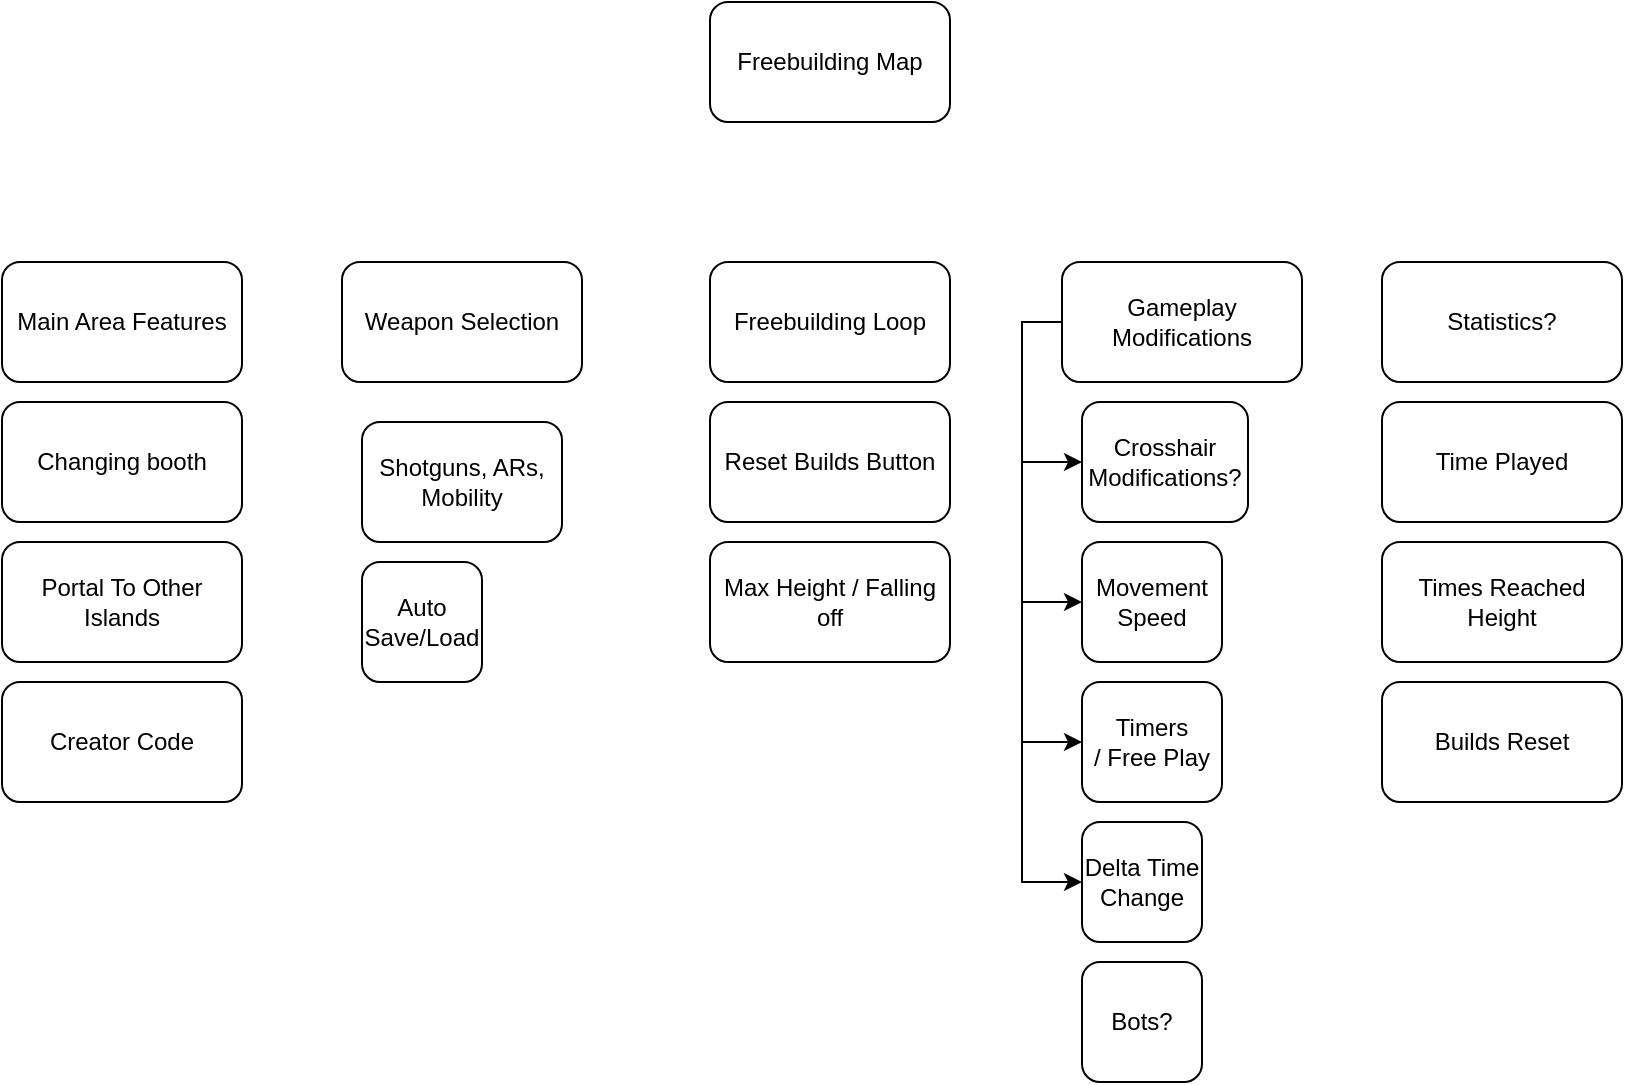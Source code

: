 <mxfile version="26.1.3">
  <diagram id="C5RBs43oDa-KdzZeNtuy" name="Page-1">
    <mxGraphModel dx="2291" dy="700" grid="1" gridSize="10" guides="1" tooltips="1" connect="1" arrows="1" fold="1" page="1" pageScale="1" pageWidth="827" pageHeight="1169" math="0" shadow="0">
      <root>
        <mxCell id="WIyWlLk6GJQsqaUBKTNV-0" />
        <mxCell id="WIyWlLk6GJQsqaUBKTNV-1" parent="WIyWlLk6GJQsqaUBKTNV-0" />
        <mxCell id="CPU05DOvcKoE3P8HrRso-0" value="Freebuilding Map" style="rounded=1;whiteSpace=wrap;html=1;" vertex="1" parent="WIyWlLk6GJQsqaUBKTNV-1">
          <mxGeometry x="294" y="50" width="120" height="60" as="geometry" />
        </mxCell>
        <mxCell id="CPU05DOvcKoE3P8HrRso-4" value="Weapon Selection" style="rounded=1;whiteSpace=wrap;html=1;" vertex="1" parent="WIyWlLk6GJQsqaUBKTNV-1">
          <mxGeometry x="110" y="180" width="120" height="60" as="geometry" />
        </mxCell>
        <mxCell id="CPU05DOvcKoE3P8HrRso-11" value="Freebuilding Loop" style="rounded=1;whiteSpace=wrap;html=1;" vertex="1" parent="WIyWlLk6GJQsqaUBKTNV-1">
          <mxGeometry x="294" y="180" width="120" height="60" as="geometry" />
        </mxCell>
        <mxCell id="CPU05DOvcKoE3P8HrRso-24" style="edgeStyle=orthogonalEdgeStyle;rounded=0;orthogonalLoop=1;jettySize=auto;html=1;exitX=0;exitY=0.5;exitDx=0;exitDy=0;entryX=0;entryY=0.5;entryDx=0;entryDy=0;" edge="1" parent="WIyWlLk6GJQsqaUBKTNV-1" source="CPU05DOvcKoE3P8HrRso-12" target="CPU05DOvcKoE3P8HrRso-22">
          <mxGeometry relative="1" as="geometry" />
        </mxCell>
        <mxCell id="CPU05DOvcKoE3P8HrRso-25" style="edgeStyle=orthogonalEdgeStyle;rounded=0;orthogonalLoop=1;jettySize=auto;html=1;exitX=0;exitY=0.5;exitDx=0;exitDy=0;entryX=0;entryY=0.5;entryDx=0;entryDy=0;" edge="1" parent="WIyWlLk6GJQsqaUBKTNV-1" source="CPU05DOvcKoE3P8HrRso-12" target="CPU05DOvcKoE3P8HrRso-20">
          <mxGeometry relative="1" as="geometry" />
        </mxCell>
        <mxCell id="CPU05DOvcKoE3P8HrRso-27" style="edgeStyle=orthogonalEdgeStyle;rounded=0;orthogonalLoop=1;jettySize=auto;html=1;exitX=0;exitY=0.5;exitDx=0;exitDy=0;entryX=0;entryY=0.5;entryDx=0;entryDy=0;" edge="1" parent="WIyWlLk6GJQsqaUBKTNV-1" source="CPU05DOvcKoE3P8HrRso-12" target="CPU05DOvcKoE3P8HrRso-19">
          <mxGeometry relative="1" as="geometry" />
        </mxCell>
        <mxCell id="CPU05DOvcKoE3P8HrRso-28" style="edgeStyle=orthogonalEdgeStyle;rounded=0;orthogonalLoop=1;jettySize=auto;html=1;exitX=0;exitY=0.5;exitDx=0;exitDy=0;entryX=0;entryY=0.5;entryDx=0;entryDy=0;" edge="1" parent="WIyWlLk6GJQsqaUBKTNV-1" source="CPU05DOvcKoE3P8HrRso-12" target="CPU05DOvcKoE3P8HrRso-21">
          <mxGeometry relative="1" as="geometry" />
        </mxCell>
        <mxCell id="CPU05DOvcKoE3P8HrRso-12" value="Gameplay Modifications" style="rounded=1;whiteSpace=wrap;html=1;" vertex="1" parent="WIyWlLk6GJQsqaUBKTNV-1">
          <mxGeometry x="470" y="180" width="120" height="60" as="geometry" />
        </mxCell>
        <mxCell id="CPU05DOvcKoE3P8HrRso-14" value="Shotguns, ARs, Mobility" style="rounded=1;whiteSpace=wrap;html=1;" vertex="1" parent="WIyWlLk6GJQsqaUBKTNV-1">
          <mxGeometry x="120" y="260" width="100" height="60" as="geometry" />
        </mxCell>
        <mxCell id="CPU05DOvcKoE3P8HrRso-15" value="Auto Save/Load" style="rounded=1;whiteSpace=wrap;html=1;" vertex="1" parent="WIyWlLk6GJQsqaUBKTNV-1">
          <mxGeometry x="120" y="330" width="60" height="60" as="geometry" />
        </mxCell>
        <mxCell id="CPU05DOvcKoE3P8HrRso-19" value="Timers&lt;div&gt;/ Free Play&lt;/div&gt;" style="rounded=1;whiteSpace=wrap;html=1;" vertex="1" parent="WIyWlLk6GJQsqaUBKTNV-1">
          <mxGeometry x="480" y="390" width="70" height="60" as="geometry" />
        </mxCell>
        <mxCell id="CPU05DOvcKoE3P8HrRso-20" value="Movement Speed" style="rounded=1;whiteSpace=wrap;html=1;" vertex="1" parent="WIyWlLk6GJQsqaUBKTNV-1">
          <mxGeometry x="480" y="320" width="70" height="60" as="geometry" />
        </mxCell>
        <mxCell id="CPU05DOvcKoE3P8HrRso-21" value="Delta Time Change" style="rounded=1;whiteSpace=wrap;html=1;" vertex="1" parent="WIyWlLk6GJQsqaUBKTNV-1">
          <mxGeometry x="480" y="460" width="60" height="60" as="geometry" />
        </mxCell>
        <mxCell id="CPU05DOvcKoE3P8HrRso-22" value="Crosshair Modifications?" style="rounded=1;whiteSpace=wrap;html=1;" vertex="1" parent="WIyWlLk6GJQsqaUBKTNV-1">
          <mxGeometry x="480" y="250" width="83" height="60" as="geometry" />
        </mxCell>
        <mxCell id="CPU05DOvcKoE3P8HrRso-30" value="Bots?" style="rounded=1;whiteSpace=wrap;html=1;" vertex="1" parent="WIyWlLk6GJQsqaUBKTNV-1">
          <mxGeometry x="480" y="530" width="60" height="60" as="geometry" />
        </mxCell>
        <mxCell id="CPU05DOvcKoE3P8HrRso-31" value="Statistics?" style="rounded=1;whiteSpace=wrap;html=1;" vertex="1" parent="WIyWlLk6GJQsqaUBKTNV-1">
          <mxGeometry x="630" y="180" width="120" height="60" as="geometry" />
        </mxCell>
        <mxCell id="CPU05DOvcKoE3P8HrRso-32" value="Time Played" style="rounded=1;whiteSpace=wrap;html=1;" vertex="1" parent="WIyWlLk6GJQsqaUBKTNV-1">
          <mxGeometry x="630" y="250" width="120" height="60" as="geometry" />
        </mxCell>
        <mxCell id="CPU05DOvcKoE3P8HrRso-34" value="Times Reached Height" style="rounded=1;whiteSpace=wrap;html=1;" vertex="1" parent="WIyWlLk6GJQsqaUBKTNV-1">
          <mxGeometry x="630" y="320" width="120" height="60" as="geometry" />
        </mxCell>
        <mxCell id="CPU05DOvcKoE3P8HrRso-35" value="Builds Reset" style="rounded=1;whiteSpace=wrap;html=1;" vertex="1" parent="WIyWlLk6GJQsqaUBKTNV-1">
          <mxGeometry x="630" y="390" width="120" height="60" as="geometry" />
        </mxCell>
        <mxCell id="CPU05DOvcKoE3P8HrRso-37" value="Reset Builds Button" style="rounded=1;whiteSpace=wrap;html=1;" vertex="1" parent="WIyWlLk6GJQsqaUBKTNV-1">
          <mxGeometry x="294" y="250" width="120" height="60" as="geometry" />
        </mxCell>
        <mxCell id="CPU05DOvcKoE3P8HrRso-38" value="Max Height / Falling off" style="rounded=1;whiteSpace=wrap;html=1;" vertex="1" parent="WIyWlLk6GJQsqaUBKTNV-1">
          <mxGeometry x="294" y="320" width="120" height="60" as="geometry" />
        </mxCell>
        <mxCell id="CPU05DOvcKoE3P8HrRso-41" value="Main Area Features" style="rounded=1;whiteSpace=wrap;html=1;" vertex="1" parent="WIyWlLk6GJQsqaUBKTNV-1">
          <mxGeometry x="-60" y="180" width="120" height="60" as="geometry" />
        </mxCell>
        <mxCell id="CPU05DOvcKoE3P8HrRso-42" value="Changing booth" style="rounded=1;whiteSpace=wrap;html=1;" vertex="1" parent="WIyWlLk6GJQsqaUBKTNV-1">
          <mxGeometry x="-60" y="250" width="120" height="60" as="geometry" />
        </mxCell>
        <mxCell id="CPU05DOvcKoE3P8HrRso-43" value="Portal To Other Islands" style="rounded=1;whiteSpace=wrap;html=1;" vertex="1" parent="WIyWlLk6GJQsqaUBKTNV-1">
          <mxGeometry x="-60" y="320" width="120" height="60" as="geometry" />
        </mxCell>
        <mxCell id="CPU05DOvcKoE3P8HrRso-44" value="Creator Code" style="rounded=1;whiteSpace=wrap;html=1;" vertex="1" parent="WIyWlLk6GJQsqaUBKTNV-1">
          <mxGeometry x="-60" y="390" width="120" height="60" as="geometry" />
        </mxCell>
      </root>
    </mxGraphModel>
  </diagram>
</mxfile>
